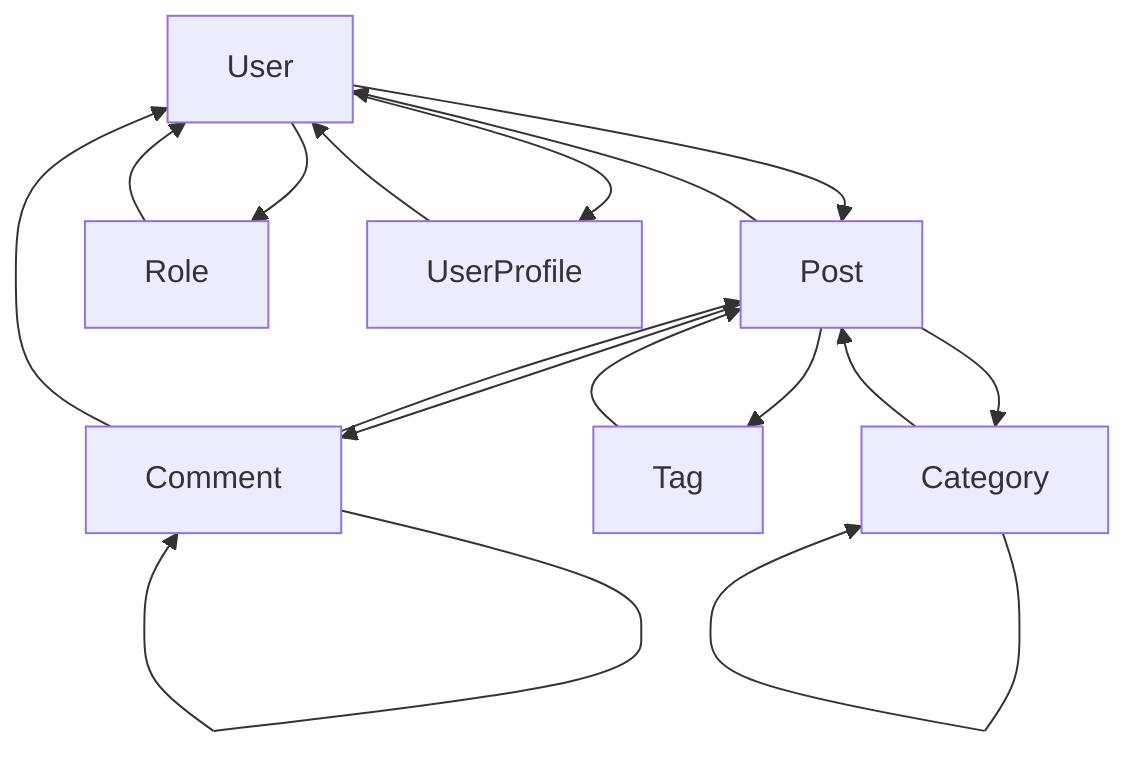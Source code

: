 graph TB
    User[User] --> Post[Post]
    User[User] --> Role[Role]
    User[User] --> UserProfile[UserProfile]
    Post[Post] --> User[User]
    Post[Post] --> Comment[Comment]
    Post[Post] --> Tag[Tag]
    Post[Post] --> Category[Category]
    Comment[Comment] --> Post[Post]
    Comment[Comment] --> User[User]
    Comment[Comment] --> Comment[Comment]
    Category[Category] --> Post[Post]
    Category[Category] --> Category[Category]
    Tag[Tag] --> Post[Post]
    Role[Role] --> User[User]
    UserProfile[UserProfile] --> User[User]